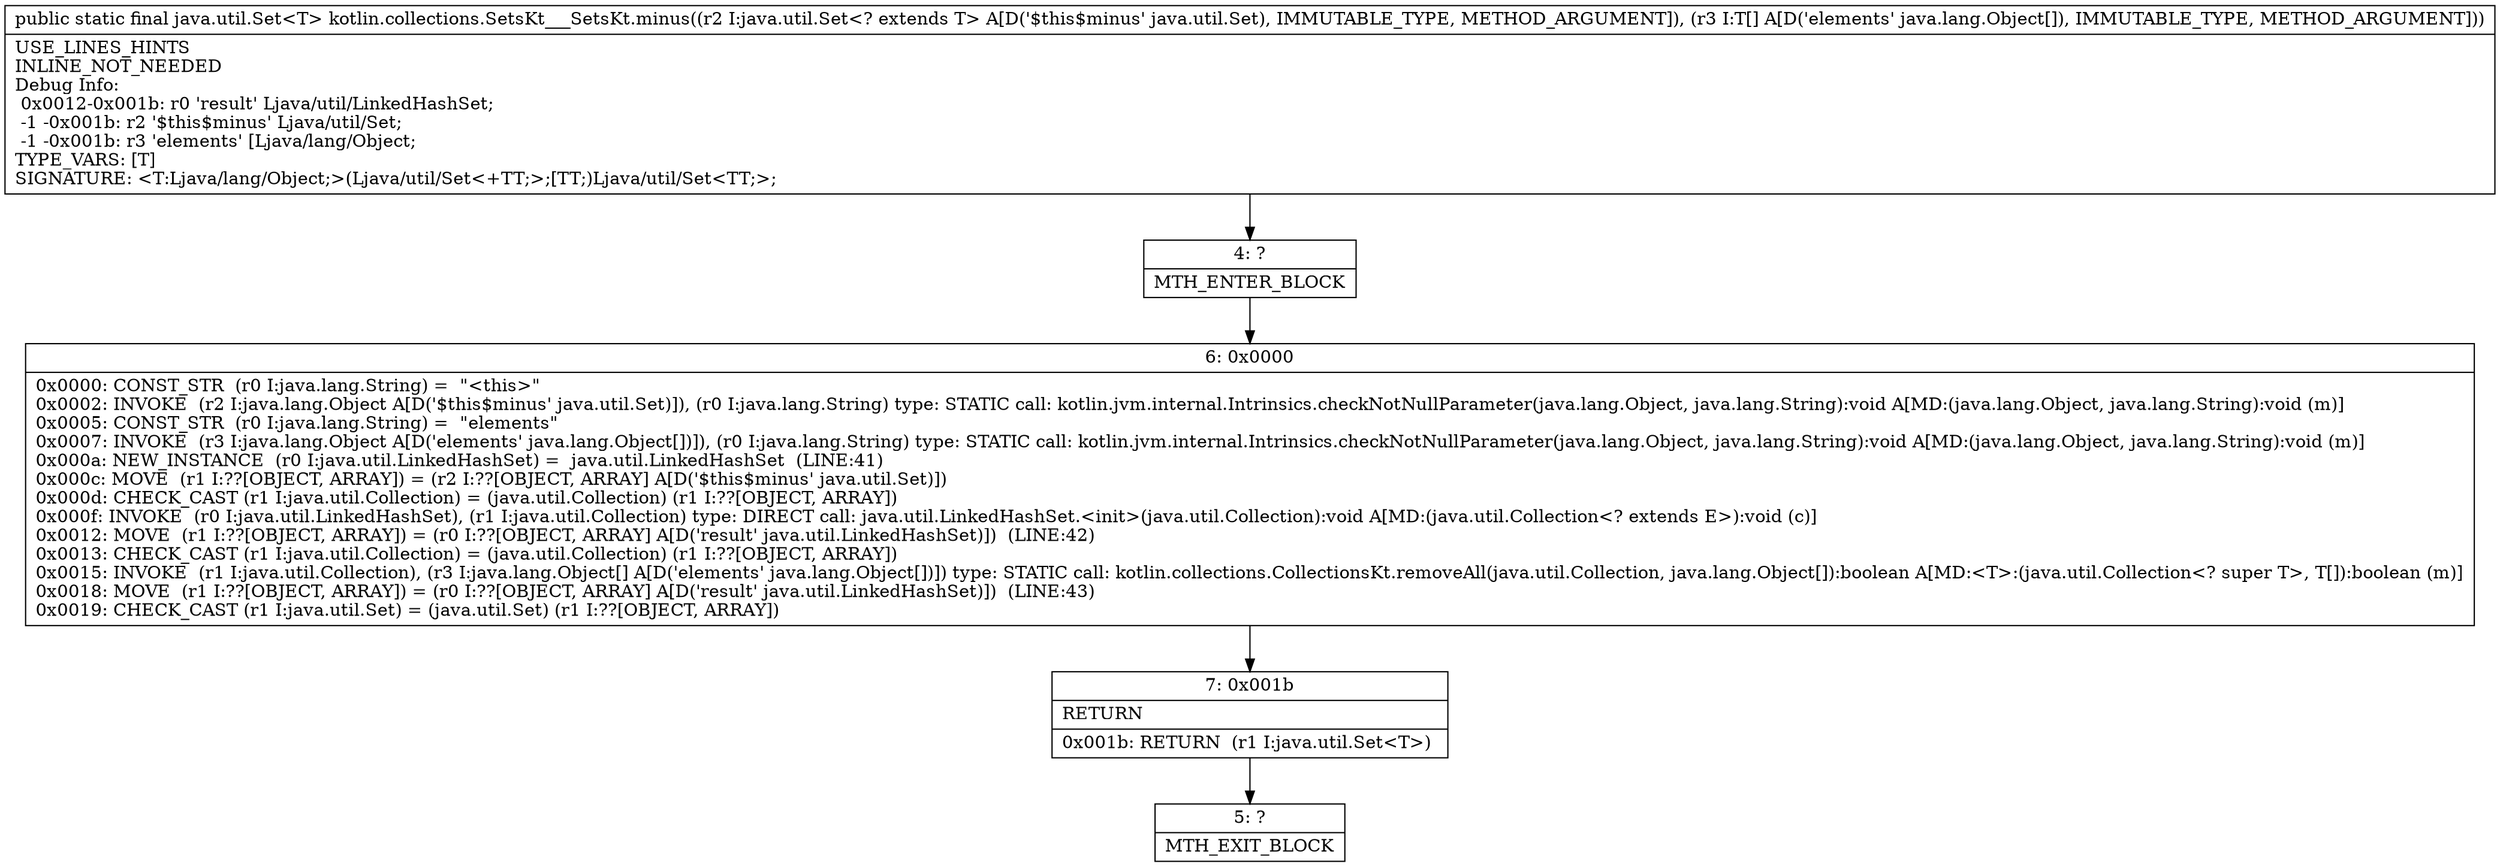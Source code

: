 digraph "CFG forkotlin.collections.SetsKt___SetsKt.minus(Ljava\/util\/Set;[Ljava\/lang\/Object;)Ljava\/util\/Set;" {
Node_4 [shape=record,label="{4\:\ ?|MTH_ENTER_BLOCK\l}"];
Node_6 [shape=record,label="{6\:\ 0x0000|0x0000: CONST_STR  (r0 I:java.lang.String) =  \"\<this\>\" \l0x0002: INVOKE  (r2 I:java.lang.Object A[D('$this$minus' java.util.Set)]), (r0 I:java.lang.String) type: STATIC call: kotlin.jvm.internal.Intrinsics.checkNotNullParameter(java.lang.Object, java.lang.String):void A[MD:(java.lang.Object, java.lang.String):void (m)]\l0x0005: CONST_STR  (r0 I:java.lang.String) =  \"elements\" \l0x0007: INVOKE  (r3 I:java.lang.Object A[D('elements' java.lang.Object[])]), (r0 I:java.lang.String) type: STATIC call: kotlin.jvm.internal.Intrinsics.checkNotNullParameter(java.lang.Object, java.lang.String):void A[MD:(java.lang.Object, java.lang.String):void (m)]\l0x000a: NEW_INSTANCE  (r0 I:java.util.LinkedHashSet) =  java.util.LinkedHashSet  (LINE:41)\l0x000c: MOVE  (r1 I:??[OBJECT, ARRAY]) = (r2 I:??[OBJECT, ARRAY] A[D('$this$minus' java.util.Set)]) \l0x000d: CHECK_CAST (r1 I:java.util.Collection) = (java.util.Collection) (r1 I:??[OBJECT, ARRAY]) \l0x000f: INVOKE  (r0 I:java.util.LinkedHashSet), (r1 I:java.util.Collection) type: DIRECT call: java.util.LinkedHashSet.\<init\>(java.util.Collection):void A[MD:(java.util.Collection\<? extends E\>):void (c)]\l0x0012: MOVE  (r1 I:??[OBJECT, ARRAY]) = (r0 I:??[OBJECT, ARRAY] A[D('result' java.util.LinkedHashSet)])  (LINE:42)\l0x0013: CHECK_CAST (r1 I:java.util.Collection) = (java.util.Collection) (r1 I:??[OBJECT, ARRAY]) \l0x0015: INVOKE  (r1 I:java.util.Collection), (r3 I:java.lang.Object[] A[D('elements' java.lang.Object[])]) type: STATIC call: kotlin.collections.CollectionsKt.removeAll(java.util.Collection, java.lang.Object[]):boolean A[MD:\<T\>:(java.util.Collection\<? super T\>, T[]):boolean (m)]\l0x0018: MOVE  (r1 I:??[OBJECT, ARRAY]) = (r0 I:??[OBJECT, ARRAY] A[D('result' java.util.LinkedHashSet)])  (LINE:43)\l0x0019: CHECK_CAST (r1 I:java.util.Set) = (java.util.Set) (r1 I:??[OBJECT, ARRAY]) \l}"];
Node_7 [shape=record,label="{7\:\ 0x001b|RETURN\l|0x001b: RETURN  (r1 I:java.util.Set\<T\>) \l}"];
Node_5 [shape=record,label="{5\:\ ?|MTH_EXIT_BLOCK\l}"];
MethodNode[shape=record,label="{public static final java.util.Set\<T\> kotlin.collections.SetsKt___SetsKt.minus((r2 I:java.util.Set\<? extends T\> A[D('$this$minus' java.util.Set), IMMUTABLE_TYPE, METHOD_ARGUMENT]), (r3 I:T[] A[D('elements' java.lang.Object[]), IMMUTABLE_TYPE, METHOD_ARGUMENT]))  | USE_LINES_HINTS\lINLINE_NOT_NEEDED\lDebug Info:\l  0x0012\-0x001b: r0 'result' Ljava\/util\/LinkedHashSet;\l  \-1 \-0x001b: r2 '$this$minus' Ljava\/util\/Set;\l  \-1 \-0x001b: r3 'elements' [Ljava\/lang\/Object;\lTYPE_VARS: [T]\lSIGNATURE: \<T:Ljava\/lang\/Object;\>(Ljava\/util\/Set\<+TT;\>;[TT;)Ljava\/util\/Set\<TT;\>;\l}"];
MethodNode -> Node_4;Node_4 -> Node_6;
Node_6 -> Node_7;
Node_7 -> Node_5;
}

